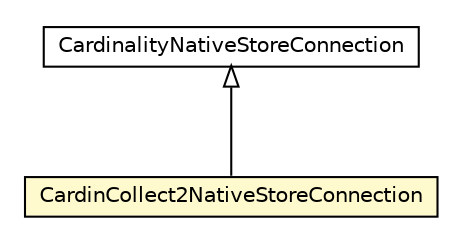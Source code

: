 #!/usr/local/bin/dot
#
# Class diagram 
# Generated by UMLGraph version R5_6-24-gf6e263 (http://www.umlgraph.org/)
#

digraph G {
	edge [fontname="Helvetica",fontsize=10,labelfontname="Helvetica",labelfontsize=10];
	node [fontname="Helvetica",fontsize=10,shape=plaintext];
	nodesep=0.25;
	ranksep=0.5;
	// org.universAAL.context.sesame.sail.CardinalityNativeStoreConnection
	c2703040 [label=<<table title="org.universAAL.context.sesame.sail.CardinalityNativeStoreConnection" border="0" cellborder="1" cellspacing="0" cellpadding="2" port="p" href="./CardinalityNativeStoreConnection.html">
		<tr><td><table border="0" cellspacing="0" cellpadding="1">
<tr><td align="center" balign="center"> CardinalityNativeStoreConnection </td></tr>
		</table></td></tr>
		</table>>, URL="./CardinalityNativeStoreConnection.html", fontname="Helvetica", fontcolor="black", fontsize=10.0];
	// org.universAAL.context.sesame.sail.CardinCollect2NativeStoreConnection
	c2703042 [label=<<table title="org.universAAL.context.sesame.sail.CardinCollect2NativeStoreConnection" border="0" cellborder="1" cellspacing="0" cellpadding="2" port="p" bgcolor="lemonChiffon" href="./CardinCollect2NativeStoreConnection.html">
		<tr><td><table border="0" cellspacing="0" cellpadding="1">
<tr><td align="center" balign="center"> CardinCollect2NativeStoreConnection </td></tr>
		</table></td></tr>
		</table>>, URL="./CardinCollect2NativeStoreConnection.html", fontname="Helvetica", fontcolor="black", fontsize=10.0];
	//org.universAAL.context.sesame.sail.CardinCollect2NativeStoreConnection extends org.universAAL.context.sesame.sail.CardinalityNativeStoreConnection
	c2703040:p -> c2703042:p [dir=back,arrowtail=empty];
}


